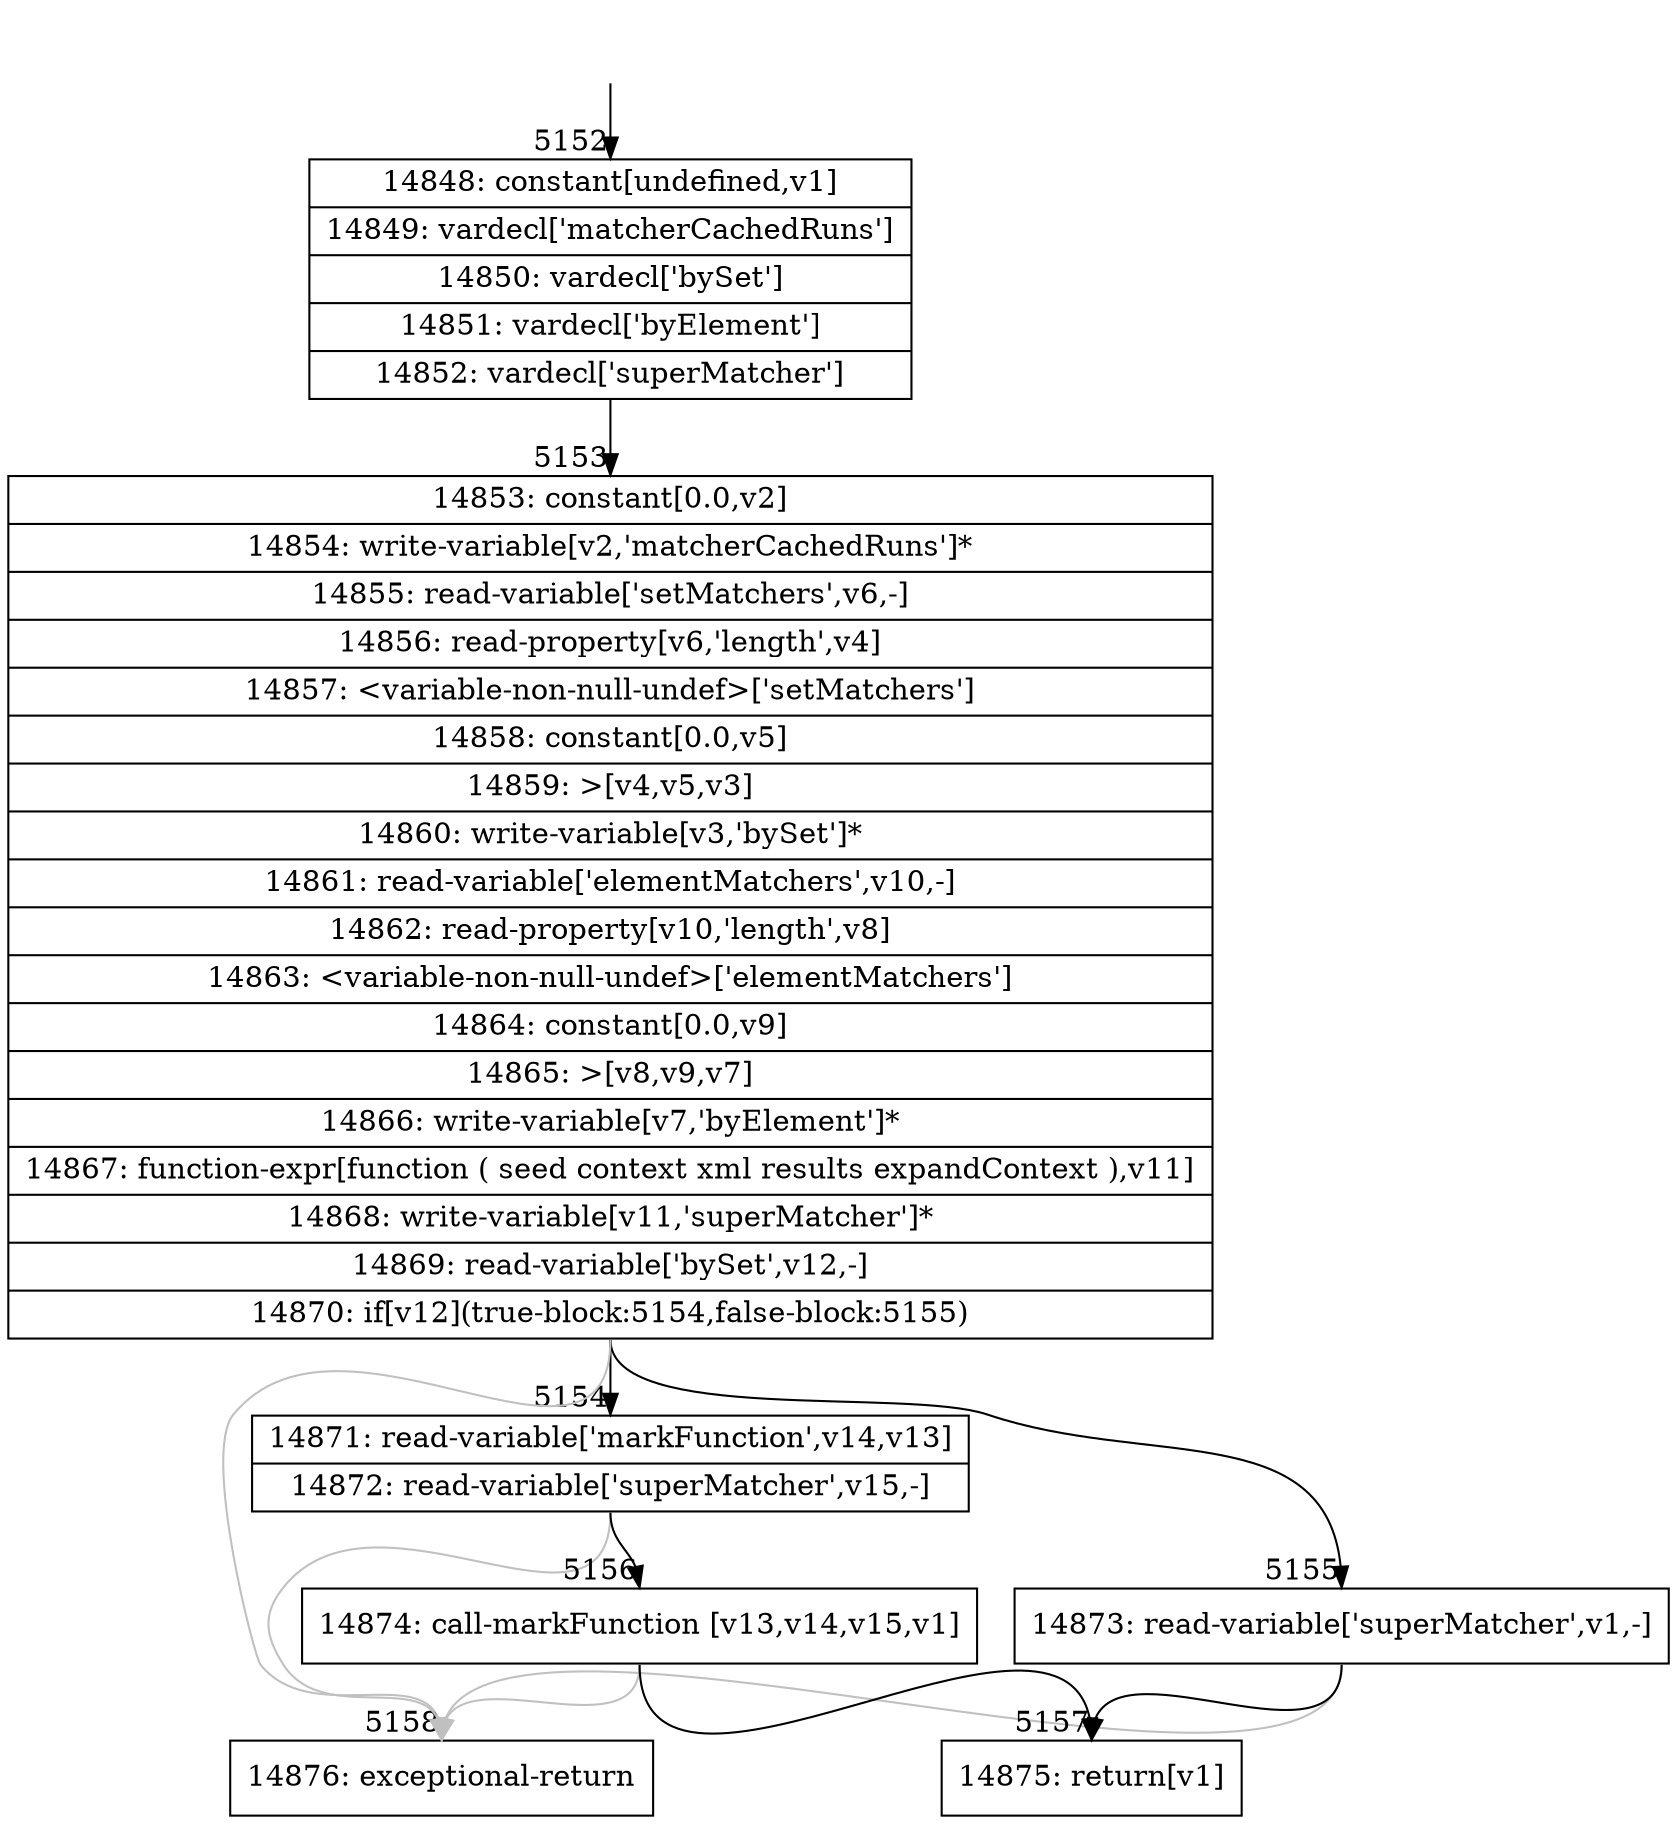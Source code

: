 digraph {
rankdir="TD"
BB_entry332[shape=none,label=""];
BB_entry332 -> BB5152 [tailport=s, headport=n, headlabel="    5152"]
BB5152 [shape=record label="{14848: constant[undefined,v1]|14849: vardecl['matcherCachedRuns']|14850: vardecl['bySet']|14851: vardecl['byElement']|14852: vardecl['superMatcher']}" ] 
BB5152 -> BB5153 [tailport=s, headport=n, headlabel="      5153"]
BB5153 [shape=record label="{14853: constant[0.0,v2]|14854: write-variable[v2,'matcherCachedRuns']*|14855: read-variable['setMatchers',v6,-]|14856: read-property[v6,'length',v4]|14857: \<variable-non-null-undef\>['setMatchers']|14858: constant[0.0,v5]|14859: \>[v4,v5,v3]|14860: write-variable[v3,'bySet']*|14861: read-variable['elementMatchers',v10,-]|14862: read-property[v10,'length',v8]|14863: \<variable-non-null-undef\>['elementMatchers']|14864: constant[0.0,v9]|14865: \>[v8,v9,v7]|14866: write-variable[v7,'byElement']*|14867: function-expr[function ( seed context xml results expandContext ),v11]|14868: write-variable[v11,'superMatcher']*|14869: read-variable['bySet',v12,-]|14870: if[v12](true-block:5154,false-block:5155)}" ] 
BB5153 -> BB5154 [tailport=s, headport=n, headlabel="      5154"]
BB5153 -> BB5155 [tailport=s, headport=n, headlabel="      5155"]
BB5153 -> BB5158 [tailport=s, headport=n, color=gray, headlabel="      5158"]
BB5154 [shape=record label="{14871: read-variable['markFunction',v14,v13]|14872: read-variable['superMatcher',v15,-]}" ] 
BB5154 -> BB5156 [tailport=s, headport=n, headlabel="      5156"]
BB5154 -> BB5158 [tailport=s, headport=n, color=gray]
BB5155 [shape=record label="{14873: read-variable['superMatcher',v1,-]}" ] 
BB5155 -> BB5157 [tailport=s, headport=n, headlabel="      5157"]
BB5155 -> BB5158 [tailport=s, headport=n, color=gray]
BB5156 [shape=record label="{14874: call-markFunction [v13,v14,v15,v1]}" ] 
BB5156 -> BB5157 [tailport=s, headport=n]
BB5156 -> BB5158 [tailport=s, headport=n, color=gray]
BB5157 [shape=record label="{14875: return[v1]}" ] 
BB5158 [shape=record label="{14876: exceptional-return}" ] 
}

